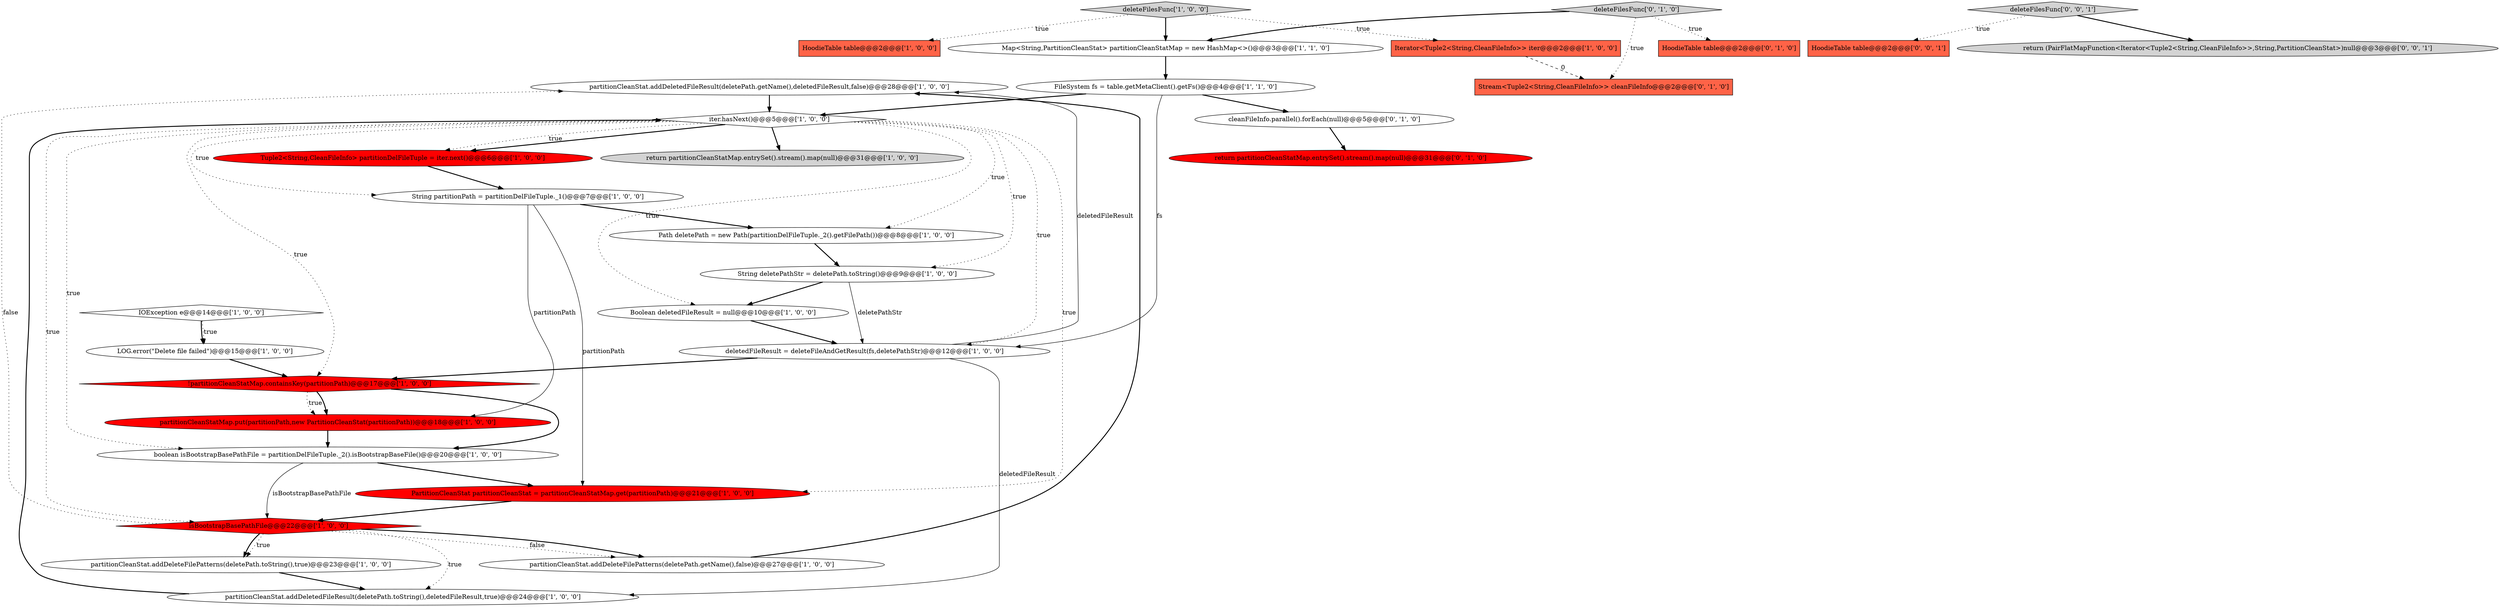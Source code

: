 digraph {
2 [style = filled, label = "partitionCleanStat.addDeletedFileResult(deletePath.getName(),deletedFileResult,false)@@@28@@@['1', '0', '0']", fillcolor = white, shape = ellipse image = "AAA0AAABBB1BBB"];
4 [style = filled, label = "IOException e@@@14@@@['1', '0', '0']", fillcolor = white, shape = diamond image = "AAA0AAABBB1BBB"];
3 [style = filled, label = "iter.hasNext()@@@5@@@['1', '0', '0']", fillcolor = white, shape = diamond image = "AAA0AAABBB1BBB"];
15 [style = filled, label = "HoodieTable table@@@2@@@['1', '0', '0']", fillcolor = tomato, shape = box image = "AAA0AAABBB1BBB"];
28 [style = filled, label = "Stream<Tuple2<String,CleanFileInfo>> cleanFileInfo@@@2@@@['0', '1', '0']", fillcolor = tomato, shape = box image = "AAA1AAABBB2BBB"];
13 [style = filled, label = "Path deletePath = new Path(partitionDelFileTuple._2().getFilePath())@@@8@@@['1', '0', '0']", fillcolor = white, shape = ellipse image = "AAA0AAABBB1BBB"];
5 [style = filled, label = "partitionCleanStat.addDeletedFileResult(deletePath.toString(),deletedFileResult,true)@@@24@@@['1', '0', '0']", fillcolor = white, shape = ellipse image = "AAA0AAABBB1BBB"];
16 [style = filled, label = "Iterator<Tuple2<String,CleanFileInfo>> iter@@@2@@@['1', '0', '0']", fillcolor = tomato, shape = box image = "AAA1AAABBB1BBB"];
6 [style = filled, label = "Tuple2<String,CleanFileInfo> partitionDelFileTuple = iter.next()@@@6@@@['1', '0', '0']", fillcolor = red, shape = ellipse image = "AAA1AAABBB1BBB"];
9 [style = filled, label = "!partitionCleanStatMap.containsKey(partitionPath)@@@17@@@['1', '0', '0']", fillcolor = red, shape = diamond image = "AAA1AAABBB1BBB"];
31 [style = filled, label = "HoodieTable table@@@2@@@['0', '0', '1']", fillcolor = tomato, shape = box image = "AAA0AAABBB3BBB"];
8 [style = filled, label = "String deletePathStr = deletePath.toString()@@@9@@@['1', '0', '0']", fillcolor = white, shape = ellipse image = "AAA0AAABBB1BBB"];
24 [style = filled, label = "return partitionCleanStatMap.entrySet().stream().map(null)@@@31@@@['0', '1', '0']", fillcolor = red, shape = ellipse image = "AAA1AAABBB2BBB"];
11 [style = filled, label = "deletedFileResult = deleteFileAndGetResult(fs,deletePathStr)@@@12@@@['1', '0', '0']", fillcolor = white, shape = ellipse image = "AAA0AAABBB1BBB"];
17 [style = filled, label = "Map<String,PartitionCleanStat> partitionCleanStatMap = new HashMap<>()@@@3@@@['1', '1', '0']", fillcolor = white, shape = ellipse image = "AAA0AAABBB1BBB"];
7 [style = filled, label = "partitionCleanStat.addDeleteFilePatterns(deletePath.toString(),true)@@@23@@@['1', '0', '0']", fillcolor = white, shape = ellipse image = "AAA0AAABBB1BBB"];
14 [style = filled, label = "boolean isBootstrapBasePathFile = partitionDelFileTuple._2().isBootstrapBaseFile()@@@20@@@['1', '0', '0']", fillcolor = white, shape = ellipse image = "AAA0AAABBB1BBB"];
25 [style = filled, label = "deleteFilesFunc['0', '1', '0']", fillcolor = lightgray, shape = diamond image = "AAA0AAABBB2BBB"];
10 [style = filled, label = "return partitionCleanStatMap.entrySet().stream().map(null)@@@31@@@['1', '0', '0']", fillcolor = lightgray, shape = ellipse image = "AAA0AAABBB1BBB"];
23 [style = filled, label = "Boolean deletedFileResult = null@@@10@@@['1', '0', '0']", fillcolor = white, shape = ellipse image = "AAA0AAABBB1BBB"];
19 [style = filled, label = "LOG.error(\"Delete file failed\")@@@15@@@['1', '0', '0']", fillcolor = white, shape = ellipse image = "AAA0AAABBB1BBB"];
0 [style = filled, label = "FileSystem fs = table.getMetaClient().getFs()@@@4@@@['1', '1', '0']", fillcolor = white, shape = ellipse image = "AAA0AAABBB1BBB"];
29 [style = filled, label = "deleteFilesFunc['0', '0', '1']", fillcolor = lightgray, shape = diamond image = "AAA0AAABBB3BBB"];
22 [style = filled, label = "PartitionCleanStat partitionCleanStat = partitionCleanStatMap.get(partitionPath)@@@21@@@['1', '0', '0']", fillcolor = red, shape = ellipse image = "AAA1AAABBB1BBB"];
18 [style = filled, label = "isBootstrapBasePathFile@@@22@@@['1', '0', '0']", fillcolor = red, shape = diamond image = "AAA1AAABBB1BBB"];
26 [style = filled, label = "HoodieTable table@@@2@@@['0', '1', '0']", fillcolor = tomato, shape = box image = "AAA0AAABBB2BBB"];
30 [style = filled, label = "return (PairFlatMapFunction<Iterator<Tuple2<String,CleanFileInfo>>,String,PartitionCleanStat>)null@@@3@@@['0', '0', '1']", fillcolor = lightgray, shape = ellipse image = "AAA0AAABBB3BBB"];
12 [style = filled, label = "deleteFilesFunc['1', '0', '0']", fillcolor = lightgray, shape = diamond image = "AAA0AAABBB1BBB"];
1 [style = filled, label = "partitionCleanStatMap.put(partitionPath,new PartitionCleanStat(partitionPath))@@@18@@@['1', '0', '0']", fillcolor = red, shape = ellipse image = "AAA1AAABBB1BBB"];
27 [style = filled, label = "cleanFileInfo.parallel().forEach(null)@@@5@@@['0', '1', '0']", fillcolor = white, shape = ellipse image = "AAA0AAABBB2BBB"];
20 [style = filled, label = "String partitionPath = partitionDelFileTuple._1()@@@7@@@['1', '0', '0']", fillcolor = white, shape = ellipse image = "AAA0AAABBB1BBB"];
21 [style = filled, label = "partitionCleanStat.addDeleteFilePatterns(deletePath.getName(),false)@@@27@@@['1', '0', '0']", fillcolor = white, shape = ellipse image = "AAA0AAABBB1BBB"];
0->3 [style = bold, label=""];
5->3 [style = bold, label=""];
3->11 [style = dotted, label="true"];
20->13 [style = bold, label=""];
18->7 [style = dotted, label="true"];
8->23 [style = bold, label=""];
14->18 [style = solid, label="isBootstrapBasePathFile"];
29->30 [style = bold, label=""];
0->27 [style = bold, label=""];
2->3 [style = bold, label=""];
12->17 [style = bold, label=""];
4->19 [style = bold, label=""];
14->22 [style = bold, label=""];
0->11 [style = solid, label="fs"];
12->15 [style = dotted, label="true"];
3->6 [style = bold, label=""];
11->2 [style = solid, label="deletedFileResult"];
8->11 [style = solid, label="deletePathStr"];
25->28 [style = dotted, label="true"];
3->9 [style = dotted, label="true"];
3->6 [style = dotted, label="true"];
11->9 [style = bold, label=""];
25->17 [style = bold, label=""];
18->21 [style = dotted, label="false"];
4->19 [style = dotted, label="true"];
3->14 [style = dotted, label="true"];
21->2 [style = bold, label=""];
20->1 [style = solid, label="partitionPath"];
6->20 [style = bold, label=""];
3->10 [style = bold, label=""];
7->5 [style = bold, label=""];
22->18 [style = bold, label=""];
17->0 [style = bold, label=""];
18->2 [style = dotted, label="false"];
12->16 [style = dotted, label="true"];
19->9 [style = bold, label=""];
3->18 [style = dotted, label="true"];
3->22 [style = dotted, label="true"];
9->1 [style = dotted, label="true"];
9->14 [style = bold, label=""];
20->22 [style = solid, label="partitionPath"];
1->14 [style = bold, label=""];
27->24 [style = bold, label=""];
18->5 [style = dotted, label="true"];
29->31 [style = dotted, label="true"];
18->21 [style = bold, label=""];
13->8 [style = bold, label=""];
23->11 [style = bold, label=""];
9->1 [style = bold, label=""];
18->7 [style = bold, label=""];
3->8 [style = dotted, label="true"];
16->28 [style = dashed, label="0"];
11->5 [style = solid, label="deletedFileResult"];
25->26 [style = dotted, label="true"];
3->13 [style = dotted, label="true"];
3->20 [style = dotted, label="true"];
3->23 [style = dotted, label="true"];
}
